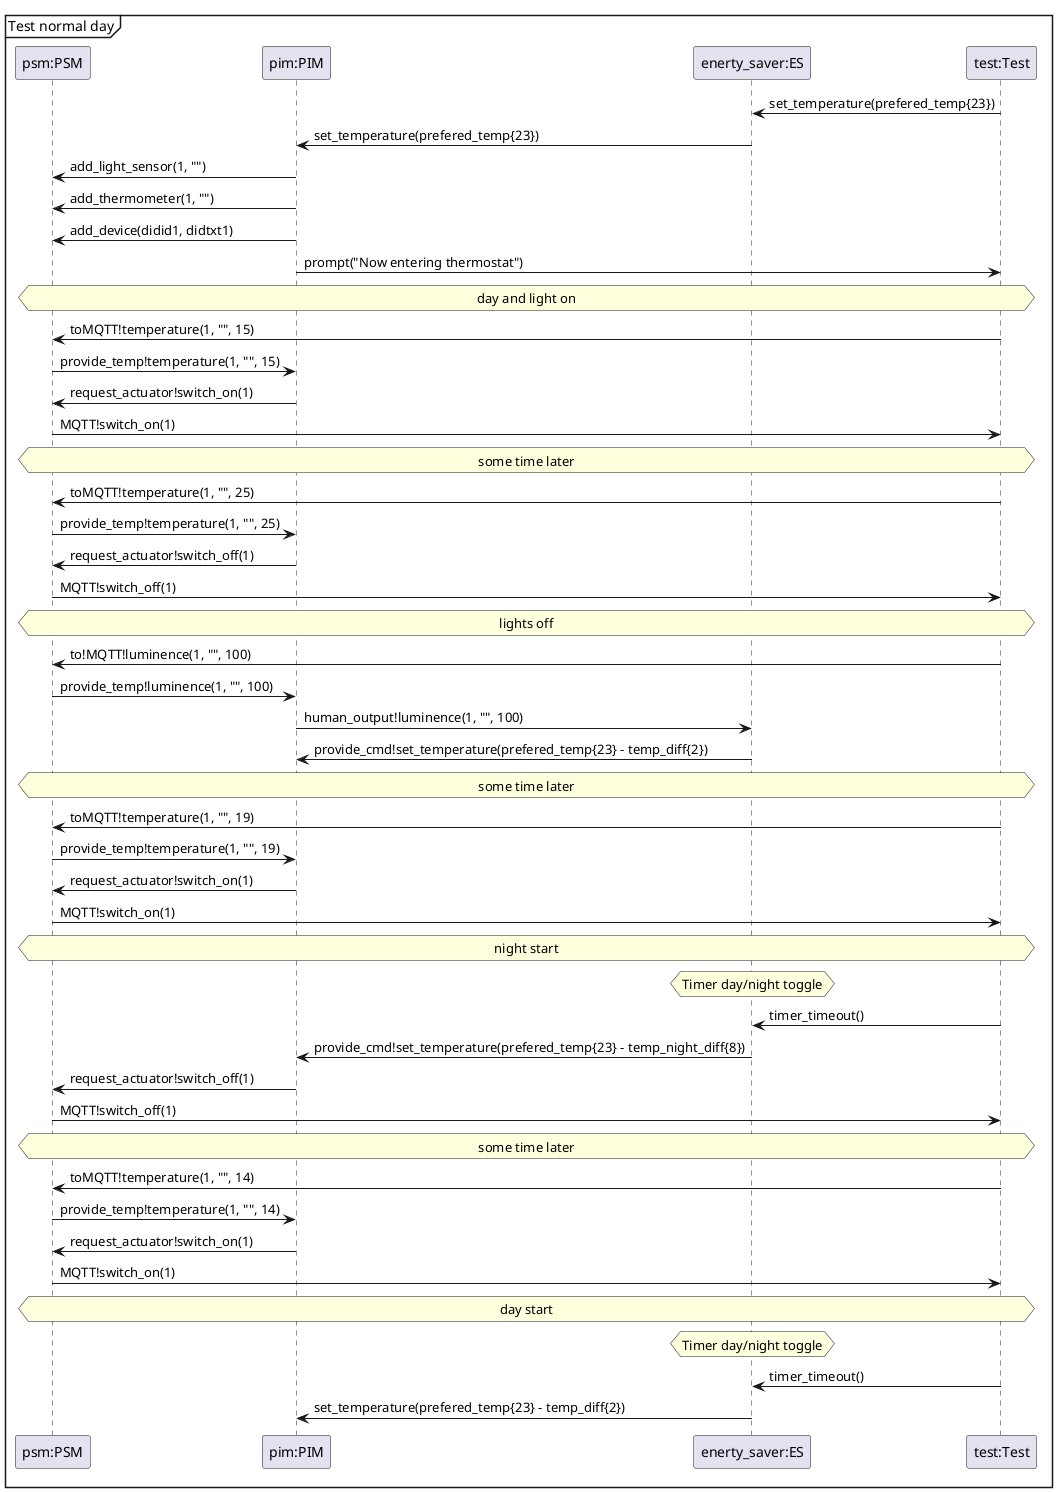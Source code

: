 @startuml sequense diagram
mainframe Test normal day

participant "psm:PSM" as psm
participant "pim:PIM" as pim
participant "enerty_saver:ES" as es
participant "test:Test" as test

'Set preferred temp
es <- test: set_temperature(prefered_temp{23})
pim <- es: set_temperature(prefered_temp{23})

psm <- pim: add_light_sensor(1, "")

psm <- pim: add_thermometer(1, "")
psm <- pim: add_device(didid1, didtxt1)

pim -> test: prompt("Now entering thermostat")

hnote across: day and light on
'setup compleat

test -> psm: toMQTT!temperature(1, "", 15)
psm -> pim: provide_temp!temperature(1, "", 15)

psm <- pim: request_actuator!switch_on(1)
test <- psm: MQTT!switch_on(1)

hnote across: some time later

test -> psm: toMQTT!temperature(1, "", 25)
psm -> pim: provide_temp!temperature(1, "", 25)

psm <- pim: request_actuator!switch_off(1)
test <- psm: MQTT!switch_off(1)

hnote across: lights off

test -> psm: to!MQTT!luminence(1, "", 100)
psm -> pim: provide_temp!luminence(1, "", 100)
pim -> es: human_output!luminence(1, "", 100)

pim <- es: provide_cmd!set_temperature(prefered_temp{23} - temp_diff{2})

hnote across: some time later

test -> psm: toMQTT!temperature(1, "", 19)
psm -> pim: provide_temp!temperature(1, "", 19)

psm <- pim: request_actuator!switch_on(1)
test <- psm: MQTT!switch_on(1)

hnote across: night start
hnote over es: Timer day/night toggle
es <- test: timer_timeout()

pim <- es: provide_cmd!set_temperature(prefered_temp{23} - temp_night_diff{8})

psm <- pim: request_actuator!switch_off(1)
test <- psm: MQTT!switch_off(1)

hnote across: some time later

test -> psm: toMQTT!temperature(1, "", 14)
psm -> pim: provide_temp!temperature(1, "", 14)

psm <- pim: request_actuator!switch_on(1)
test <- psm: MQTT!switch_on(1)

hnote across: day start
hnote over es: Timer day/night toggle
es <- test: timer_timeout()

pim <- es: set_temperature(prefered_temp{23} - temp_diff{2})


@enduml
